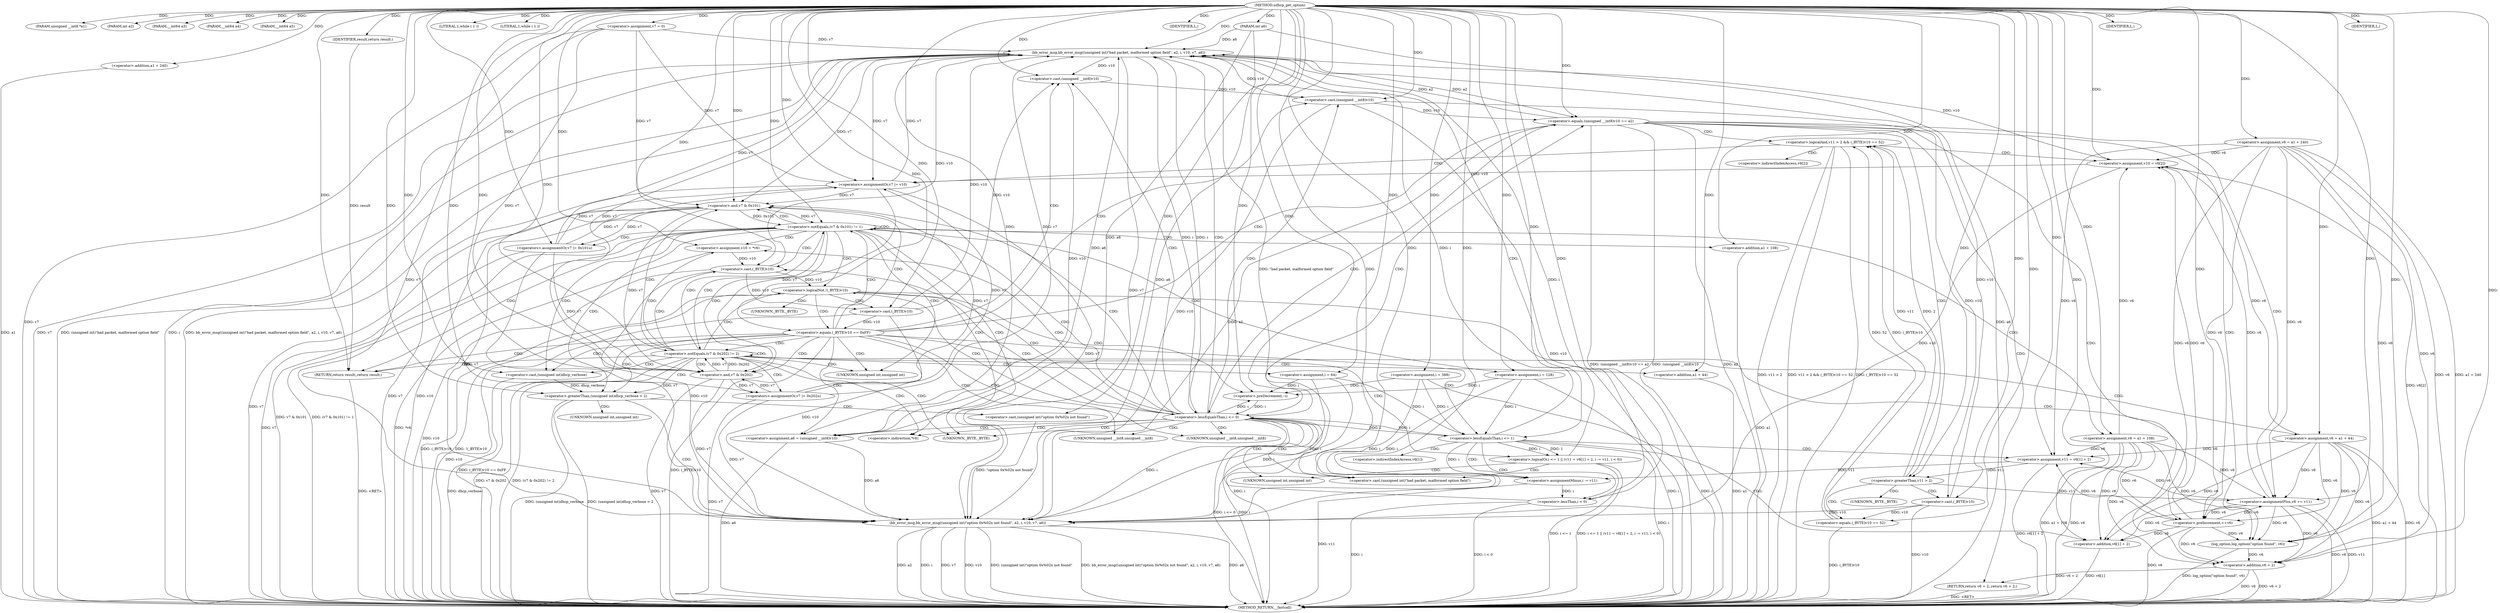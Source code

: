 digraph udhcp_get_option {  
"1000107" [label = "(METHOD,udhcp_get_option)" ]
"1000297" [label = "(METHOD_RETURN,__fastcall)" ]
"1000108" [label = "(PARAM,unsigned __int8 *a1)" ]
"1000109" [label = "(PARAM,int a2)" ]
"1000110" [label = "(PARAM,__int64 a3)" ]
"1000111" [label = "(PARAM,__int64 a4)" ]
"1000112" [label = "(PARAM,__int64 a5)" ]
"1000113" [label = "(PARAM,int a6)" ]
"1000121" [label = "(<operator>.assignment,v6 = a1 + 240)" ]
"1000123" [label = "(<operator>.addition,a1 + 240)" ]
"1000126" [label = "(<operator>.assignment,v7 = 0)" ]
"1000130" [label = "(<operator>.assignment,i = 388)" ]
"1000133" [label = "(<operator>.assignment,i = 64)" ]
"1000138" [label = "(LITERAL,1,while ( 1 ))" ]
"1000141" [label = "(LITERAL,1,while ( 1 ))" ]
"1000143" [label = "(<operator>.assignment,v10 = *v6)" ]
"1000148" [label = "(<operator>.logicalNot,!(_BYTE)v10)" ]
"1000149" [label = "(<operator>.cast,(_BYTE)v10)" ]
"1000153" [label = "(<operator>.preDecrement,--i)" ]
"1000155" [label = "(<operator>.preIncrement,++v6)" ]
"1000159" [label = "(<operator>.equals,(_BYTE)v10 == 0xFF)" ]
"1000160" [label = "(<operator>.cast,(_BYTE)v10)" ]
"1000166" [label = "(<operator>.logicalOr,i <= 1 || (v11 = v6[1] + 2, i -= v11, i < 0))" ]
"1000167" [label = "(<operator>.lessEqualsThan,i <= 1)" ]
"1000171" [label = "(<operator>.assignment,v11 = v6[1] + 2)" ]
"1000173" [label = "(<operator>.addition,v6[1] + 2)" ]
"1000179" [label = "(<operator>.assignmentMinus,i -= v11)" ]
"1000182" [label = "(<operator>.lessThan,i < 0)" ]
"1000187" [label = "(bb_error_msg,bb_error_msg((unsigned int)\"bad packet, malformed option field\", a2, i, v10, v7, a6))" ]
"1000188" [label = "(<operator>.cast,(unsigned int)\"bad packet, malformed option field\")" ]
"1000196" [label = "(IDENTIFIER,L,)" ]
"1000197" [label = "(<operator>.assignment,a6 = (unsigned __int8)v10)" ]
"1000199" [label = "(<operator>.cast,(unsigned __int8)v10)" ]
"1000203" [label = "(<operator>.equals,(unsigned __int8)v10 == a2)" ]
"1000204" [label = "(<operator>.cast,(unsigned __int8)v10)" ]
"1000209" [label = "(log_option,log_option(\"option found\", v6))" ]
"1000212" [label = "(RETURN,return v6 + 2;,return v6 + 2;)" ]
"1000213" [label = "(<operator>.addition,v6 + 2)" ]
"1000217" [label = "(<operator>.logicalAnd,v11 > 2 && (_BYTE)v10 == 52)" ]
"1000218" [label = "(<operator>.greaterThan,v11 > 2)" ]
"1000221" [label = "(<operator>.equals,(_BYTE)v10 == 52)" ]
"1000222" [label = "(<operator>.cast,(_BYTE)v10)" ]
"1000227" [label = "(<operator>.assignment,v10 = v6[2])" ]
"1000232" [label = "(<operators>.assignmentOr,v7 |= v10)" ]
"1000235" [label = "(<operator>.assignmentPlus,v6 += v11)" ]
"1000240" [label = "(<operator>.lessEqualsThan,i <= 0)" ]
"1000245" [label = "(<operator>.notEquals,(v7 & 0x101) != 1)" ]
"1000246" [label = "(<operator>.and,v7 & 0x101)" ]
"1000251" [label = "(<operators>.assignmentOr,v7 |= 0x101u)" ]
"1000254" [label = "(<operator>.assignment,v6 = a1 + 108)" ]
"1000256" [label = "(<operator>.addition,a1 + 108)" ]
"1000259" [label = "(<operator>.assignment,i = 128)" ]
"1000263" [label = "(<operator>.notEquals,(v7 & 0x202) != 2)" ]
"1000264" [label = "(<operator>.and,v7 & 0x202)" ]
"1000269" [label = "(<operators>.assignmentOr,v7 |= 0x202u)" ]
"1000272" [label = "(<operator>.assignment,v6 = a1 + 44)" ]
"1000274" [label = "(<operator>.addition,a1 + 44)" ]
"1000277" [label = "(IDENTIFIER,L,)" ]
"1000279" [label = "(<operator>.greaterThan,(unsigned int)dhcp_verbose > 2)" ]
"1000280" [label = "(<operator>.cast,(unsigned int)dhcp_verbose)" ]
"1000285" [label = "(bb_error_msg,bb_error_msg((unsigned int)\"option 0x%02x not found\", a2, i, v10, v7, a6))" ]
"1000286" [label = "(<operator>.cast,(unsigned int)\"option 0x%02x not found\")" ]
"1000294" [label = "(IDENTIFIER,L,)" ]
"1000295" [label = "(RETURN,return result;,return result;)" ]
"1000296" [label = "(IDENTIFIER,result,return result;)" ]
"1000145" [label = "(<operator>.indirection,*v6)" ]
"1000150" [label = "(UNKNOWN,_BYTE,_BYTE)" ]
"1000161" [label = "(UNKNOWN,_BYTE,_BYTE)" ]
"1000174" [label = "(<operator>.indirectIndexAccess,v6[1])" ]
"1000189" [label = "(UNKNOWN,unsigned int,unsigned int)" ]
"1000200" [label = "(UNKNOWN,unsigned __int8,unsigned __int8)" ]
"1000205" [label = "(UNKNOWN,unsigned __int8,unsigned __int8)" ]
"1000223" [label = "(UNKNOWN,_BYTE,_BYTE)" ]
"1000229" [label = "(<operator>.indirectIndexAccess,v6[2])" ]
"1000281" [label = "(UNKNOWN,unsigned int,unsigned int)" ]
"1000287" [label = "(UNKNOWN,unsigned int,unsigned int)" ]
  "1000212" -> "1000297"  [ label = "DDG: <RET>"] 
  "1000295" -> "1000297"  [ label = "DDG: <RET>"] 
  "1000113" -> "1000297"  [ label = "DDG: a6"] 
  "1000213" -> "1000297"  [ label = "DDG: v6"] 
  "1000285" -> "1000297"  [ label = "DDG: a6"] 
  "1000197" -> "1000297"  [ label = "DDG: a6"] 
  "1000171" -> "1000297"  [ label = "DDG: v6[1] + 2"] 
  "1000259" -> "1000297"  [ label = "DDG: i"] 
  "1000285" -> "1000297"  [ label = "DDG: a2"] 
  "1000179" -> "1000297"  [ label = "DDG: v11"] 
  "1000166" -> "1000297"  [ label = "DDG: i <= 1"] 
  "1000217" -> "1000297"  [ label = "DDG: v11 > 2"] 
  "1000187" -> "1000297"  [ label = "DDG: v7"] 
  "1000126" -> "1000297"  [ label = "DDG: v7"] 
  "1000203" -> "1000297"  [ label = "DDG: (unsigned __int8)v10 == a2"] 
  "1000166" -> "1000297"  [ label = "DDG: i <= 1 || (v11 = v6[1] + 2, i -= v11, i < 0)"] 
  "1000173" -> "1000297"  [ label = "DDG: v6[1]"] 
  "1000123" -> "1000297"  [ label = "DDG: a1"] 
  "1000232" -> "1000297"  [ label = "DDG: v7"] 
  "1000264" -> "1000297"  [ label = "DDG: v7"] 
  "1000121" -> "1000297"  [ label = "DDG: v6"] 
  "1000213" -> "1000297"  [ label = "DDG: v6 + 2"] 
  "1000245" -> "1000297"  [ label = "DDG: v7 & 0x101"] 
  "1000217" -> "1000297"  [ label = "DDG: v11 > 2 && (_BYTE)v10 == 52"] 
  "1000227" -> "1000297"  [ label = "DDG: v6[2]"] 
  "1000285" -> "1000297"  [ label = "DDG: i"] 
  "1000217" -> "1000297"  [ label = "DDG: (_BYTE)v10 == 52"] 
  "1000232" -> "1000297"  [ label = "DDG: v10"] 
  "1000254" -> "1000297"  [ label = "DDG: a1 + 108"] 
  "1000272" -> "1000297"  [ label = "DDG: a1 + 44"] 
  "1000133" -> "1000297"  [ label = "DDG: i"] 
  "1000269" -> "1000297"  [ label = "DDG: v7"] 
  "1000240" -> "1000297"  [ label = "DDG: i"] 
  "1000182" -> "1000297"  [ label = "DDG: i"] 
  "1000285" -> "1000297"  [ label = "DDG: v7"] 
  "1000222" -> "1000297"  [ label = "DDG: v10"] 
  "1000148" -> "1000297"  [ label = "DDG: (_BYTE)v10"] 
  "1000182" -> "1000297"  [ label = "DDG: i < 0"] 
  "1000203" -> "1000297"  [ label = "DDG: (unsigned __int8)v10"] 
  "1000148" -> "1000297"  [ label = "DDG: !(_BYTE)v10"] 
  "1000235" -> "1000297"  [ label = "DDG: v6"] 
  "1000280" -> "1000297"  [ label = "DDG: dhcp_verbose"] 
  "1000246" -> "1000297"  [ label = "DDG: v7"] 
  "1000235" -> "1000297"  [ label = "DDG: v11"] 
  "1000263" -> "1000297"  [ label = "DDG: (v7 & 0x202) != 2"] 
  "1000159" -> "1000297"  [ label = "DDG: (_BYTE)v10 == 0xFF"] 
  "1000254" -> "1000297"  [ label = "DDG: v6"] 
  "1000203" -> "1000297"  [ label = "DDG: a2"] 
  "1000221" -> "1000297"  [ label = "DDG: (_BYTE)v10"] 
  "1000279" -> "1000297"  [ label = "DDG: (unsigned int)dhcp_verbose > 2"] 
  "1000130" -> "1000297"  [ label = "DDG: i"] 
  "1000274" -> "1000297"  [ label = "DDG: a1"] 
  "1000251" -> "1000297"  [ label = "DDG: v7"] 
  "1000285" -> "1000297"  [ label = "DDG: v10"] 
  "1000285" -> "1000297"  [ label = "DDG: (unsigned int)\"option 0x%02x not found\""] 
  "1000209" -> "1000297"  [ label = "DDG: log_option(\"option found\", v6)"] 
  "1000187" -> "1000297"  [ label = "DDG: (unsigned int)\"bad packet, malformed option field\""] 
  "1000256" -> "1000297"  [ label = "DDG: a1"] 
  "1000187" -> "1000297"  [ label = "DDG: i"] 
  "1000279" -> "1000297"  [ label = "DDG: (unsigned int)dhcp_verbose"] 
  "1000155" -> "1000297"  [ label = "DDG: v6"] 
  "1000204" -> "1000297"  [ label = "DDG: v10"] 
  "1000187" -> "1000297"  [ label = "DDG: bb_error_msg((unsigned int)\"bad packet, malformed option field\", a2, i, v10, v7, a6)"] 
  "1000272" -> "1000297"  [ label = "DDG: v6"] 
  "1000263" -> "1000297"  [ label = "DDG: v7 & 0x202"] 
  "1000143" -> "1000297"  [ label = "DDG: *v6"] 
  "1000159" -> "1000297"  [ label = "DDG: (_BYTE)v10"] 
  "1000240" -> "1000297"  [ label = "DDG: i <= 0"] 
  "1000245" -> "1000297"  [ label = "DDG: (v7 & 0x101) != 1"] 
  "1000121" -> "1000297"  [ label = "DDG: a1 + 240"] 
  "1000167" -> "1000297"  [ label = "DDG: i"] 
  "1000160" -> "1000297"  [ label = "DDG: v10"] 
  "1000149" -> "1000297"  [ label = "DDG: v10"] 
  "1000285" -> "1000297"  [ label = "DDG: bb_error_msg((unsigned int)\"option 0x%02x not found\", a2, i, v10, v7, a6)"] 
  "1000107" -> "1000108"  [ label = "DDG: "] 
  "1000107" -> "1000109"  [ label = "DDG: "] 
  "1000107" -> "1000110"  [ label = "DDG: "] 
  "1000107" -> "1000111"  [ label = "DDG: "] 
  "1000107" -> "1000112"  [ label = "DDG: "] 
  "1000107" -> "1000113"  [ label = "DDG: "] 
  "1000107" -> "1000121"  [ label = "DDG: "] 
  "1000107" -> "1000123"  [ label = "DDG: "] 
  "1000107" -> "1000126"  [ label = "DDG: "] 
  "1000107" -> "1000130"  [ label = "DDG: "] 
  "1000107" -> "1000133"  [ label = "DDG: "] 
  "1000107" -> "1000138"  [ label = "DDG: "] 
  "1000107" -> "1000141"  [ label = "DDG: "] 
  "1000107" -> "1000143"  [ label = "DDG: "] 
  "1000149" -> "1000148"  [ label = "DDG: v10"] 
  "1000143" -> "1000149"  [ label = "DDG: v10"] 
  "1000107" -> "1000149"  [ label = "DDG: "] 
  "1000259" -> "1000153"  [ label = "DDG: i"] 
  "1000133" -> "1000153"  [ label = "DDG: i"] 
  "1000240" -> "1000153"  [ label = "DDG: i"] 
  "1000130" -> "1000153"  [ label = "DDG: i"] 
  "1000107" -> "1000153"  [ label = "DDG: "] 
  "1000121" -> "1000155"  [ label = "DDG: v6"] 
  "1000235" -> "1000155"  [ label = "DDG: v6"] 
  "1000254" -> "1000155"  [ label = "DDG: v6"] 
  "1000272" -> "1000155"  [ label = "DDG: v6"] 
  "1000107" -> "1000155"  [ label = "DDG: "] 
  "1000160" -> "1000159"  [ label = "DDG: v10"] 
  "1000149" -> "1000160"  [ label = "DDG: v10"] 
  "1000107" -> "1000160"  [ label = "DDG: "] 
  "1000107" -> "1000159"  [ label = "DDG: "] 
  "1000167" -> "1000166"  [ label = "DDG: i"] 
  "1000167" -> "1000166"  [ label = "DDG: 1"] 
  "1000259" -> "1000167"  [ label = "DDG: i"] 
  "1000133" -> "1000167"  [ label = "DDG: i"] 
  "1000240" -> "1000167"  [ label = "DDG: i"] 
  "1000130" -> "1000167"  [ label = "DDG: i"] 
  "1000107" -> "1000167"  [ label = "DDG: "] 
  "1000121" -> "1000171"  [ label = "DDG: v6"] 
  "1000235" -> "1000171"  [ label = "DDG: v6"] 
  "1000254" -> "1000171"  [ label = "DDG: v6"] 
  "1000155" -> "1000171"  [ label = "DDG: v6"] 
  "1000272" -> "1000171"  [ label = "DDG: v6"] 
  "1000107" -> "1000171"  [ label = "DDG: "] 
  "1000121" -> "1000173"  [ label = "DDG: v6"] 
  "1000235" -> "1000173"  [ label = "DDG: v6"] 
  "1000254" -> "1000173"  [ label = "DDG: v6"] 
  "1000155" -> "1000173"  [ label = "DDG: v6"] 
  "1000272" -> "1000173"  [ label = "DDG: v6"] 
  "1000107" -> "1000173"  [ label = "DDG: "] 
  "1000171" -> "1000179"  [ label = "DDG: v11"] 
  "1000107" -> "1000179"  [ label = "DDG: "] 
  "1000167" -> "1000179"  [ label = "DDG: i"] 
  "1000179" -> "1000182"  [ label = "DDG: i"] 
  "1000107" -> "1000182"  [ label = "DDG: "] 
  "1000188" -> "1000187"  [ label = "DDG: \"bad packet, malformed option field\""] 
  "1000107" -> "1000188"  [ label = "DDG: "] 
  "1000203" -> "1000187"  [ label = "DDG: a2"] 
  "1000107" -> "1000187"  [ label = "DDG: "] 
  "1000167" -> "1000187"  [ label = "DDG: i"] 
  "1000240" -> "1000187"  [ label = "DDG: i"] 
  "1000182" -> "1000187"  [ label = "DDG: i"] 
  "1000222" -> "1000187"  [ label = "DDG: v10"] 
  "1000204" -> "1000187"  [ label = "DDG: v10"] 
  "1000160" -> "1000187"  [ label = "DDG: v10"] 
  "1000149" -> "1000187"  [ label = "DDG: v10"] 
  "1000227" -> "1000187"  [ label = "DDG: v10"] 
  "1000126" -> "1000187"  [ label = "DDG: v7"] 
  "1000232" -> "1000187"  [ label = "DDG: v7"] 
  "1000269" -> "1000187"  [ label = "DDG: v7"] 
  "1000251" -> "1000187"  [ label = "DDG: v7"] 
  "1000197" -> "1000187"  [ label = "DDG: a6"] 
  "1000113" -> "1000187"  [ label = "DDG: a6"] 
  "1000107" -> "1000196"  [ label = "DDG: "] 
  "1000199" -> "1000197"  [ label = "DDG: v10"] 
  "1000113" -> "1000197"  [ label = "DDG: a6"] 
  "1000107" -> "1000197"  [ label = "DDG: "] 
  "1000187" -> "1000199"  [ label = "DDG: v10"] 
  "1000160" -> "1000199"  [ label = "DDG: v10"] 
  "1000107" -> "1000199"  [ label = "DDG: "] 
  "1000204" -> "1000203"  [ label = "DDG: v10"] 
  "1000199" -> "1000204"  [ label = "DDG: v10"] 
  "1000107" -> "1000204"  [ label = "DDG: "] 
  "1000187" -> "1000203"  [ label = "DDG: a2"] 
  "1000107" -> "1000203"  [ label = "DDG: "] 
  "1000107" -> "1000209"  [ label = "DDG: "] 
  "1000121" -> "1000209"  [ label = "DDG: v6"] 
  "1000235" -> "1000209"  [ label = "DDG: v6"] 
  "1000254" -> "1000209"  [ label = "DDG: v6"] 
  "1000155" -> "1000209"  [ label = "DDG: v6"] 
  "1000272" -> "1000209"  [ label = "DDG: v6"] 
  "1000213" -> "1000212"  [ label = "DDG: v6 + 2"] 
  "1000209" -> "1000213"  [ label = "DDG: v6"] 
  "1000107" -> "1000213"  [ label = "DDG: "] 
  "1000121" -> "1000213"  [ label = "DDG: v6"] 
  "1000235" -> "1000213"  [ label = "DDG: v6"] 
  "1000254" -> "1000213"  [ label = "DDG: v6"] 
  "1000155" -> "1000213"  [ label = "DDG: v6"] 
  "1000272" -> "1000213"  [ label = "DDG: v6"] 
  "1000218" -> "1000217"  [ label = "DDG: v11"] 
  "1000218" -> "1000217"  [ label = "DDG: 2"] 
  "1000107" -> "1000218"  [ label = "DDG: "] 
  "1000171" -> "1000218"  [ label = "DDG: v11"] 
  "1000221" -> "1000217"  [ label = "DDG: (_BYTE)v10"] 
  "1000221" -> "1000217"  [ label = "DDG: 52"] 
  "1000222" -> "1000221"  [ label = "DDG: v10"] 
  "1000204" -> "1000222"  [ label = "DDG: v10"] 
  "1000107" -> "1000222"  [ label = "DDG: "] 
  "1000107" -> "1000221"  [ label = "DDG: "] 
  "1000121" -> "1000227"  [ label = "DDG: v6"] 
  "1000235" -> "1000227"  [ label = "DDG: v6"] 
  "1000254" -> "1000227"  [ label = "DDG: v6"] 
  "1000155" -> "1000227"  [ label = "DDG: v6"] 
  "1000272" -> "1000227"  [ label = "DDG: v6"] 
  "1000107" -> "1000227"  [ label = "DDG: "] 
  "1000227" -> "1000232"  [ label = "DDG: v10"] 
  "1000107" -> "1000232"  [ label = "DDG: "] 
  "1000187" -> "1000232"  [ label = "DDG: v7"] 
  "1000126" -> "1000232"  [ label = "DDG: v7"] 
  "1000269" -> "1000232"  [ label = "DDG: v7"] 
  "1000251" -> "1000232"  [ label = "DDG: v7"] 
  "1000218" -> "1000235"  [ label = "DDG: v11"] 
  "1000107" -> "1000235"  [ label = "DDG: "] 
  "1000121" -> "1000235"  [ label = "DDG: v6"] 
  "1000254" -> "1000235"  [ label = "DDG: v6"] 
  "1000155" -> "1000235"  [ label = "DDG: v6"] 
  "1000272" -> "1000235"  [ label = "DDG: v6"] 
  "1000182" -> "1000240"  [ label = "DDG: i"] 
  "1000187" -> "1000240"  [ label = "DDG: i"] 
  "1000153" -> "1000240"  [ label = "DDG: i"] 
  "1000167" -> "1000240"  [ label = "DDG: i"] 
  "1000107" -> "1000240"  [ label = "DDG: "] 
  "1000246" -> "1000245"  [ label = "DDG: v7"] 
  "1000246" -> "1000245"  [ label = "DDG: 0x101"] 
  "1000187" -> "1000246"  [ label = "DDG: v7"] 
  "1000126" -> "1000246"  [ label = "DDG: v7"] 
  "1000232" -> "1000246"  [ label = "DDG: v7"] 
  "1000269" -> "1000246"  [ label = "DDG: v7"] 
  "1000251" -> "1000246"  [ label = "DDG: v7"] 
  "1000107" -> "1000246"  [ label = "DDG: "] 
  "1000107" -> "1000245"  [ label = "DDG: "] 
  "1000107" -> "1000251"  [ label = "DDG: "] 
  "1000246" -> "1000251"  [ label = "DDG: v7"] 
  "1000107" -> "1000254"  [ label = "DDG: "] 
  "1000107" -> "1000256"  [ label = "DDG: "] 
  "1000107" -> "1000259"  [ label = "DDG: "] 
  "1000264" -> "1000263"  [ label = "DDG: v7"] 
  "1000264" -> "1000263"  [ label = "DDG: 0x202"] 
  "1000187" -> "1000264"  [ label = "DDG: v7"] 
  "1000126" -> "1000264"  [ label = "DDG: v7"] 
  "1000232" -> "1000264"  [ label = "DDG: v7"] 
  "1000269" -> "1000264"  [ label = "DDG: v7"] 
  "1000246" -> "1000264"  [ label = "DDG: v7"] 
  "1000251" -> "1000264"  [ label = "DDG: v7"] 
  "1000107" -> "1000264"  [ label = "DDG: "] 
  "1000107" -> "1000263"  [ label = "DDG: "] 
  "1000107" -> "1000269"  [ label = "DDG: "] 
  "1000264" -> "1000269"  [ label = "DDG: v7"] 
  "1000107" -> "1000272"  [ label = "DDG: "] 
  "1000107" -> "1000274"  [ label = "DDG: "] 
  "1000107" -> "1000277"  [ label = "DDG: "] 
  "1000280" -> "1000279"  [ label = "DDG: dhcp_verbose"] 
  "1000107" -> "1000280"  [ label = "DDG: "] 
  "1000107" -> "1000279"  [ label = "DDG: "] 
  "1000286" -> "1000285"  [ label = "DDG: \"option 0x%02x not found\""] 
  "1000107" -> "1000286"  [ label = "DDG: "] 
  "1000203" -> "1000285"  [ label = "DDG: a2"] 
  "1000107" -> "1000285"  [ label = "DDG: "] 
  "1000259" -> "1000285"  [ label = "DDG: i"] 
  "1000133" -> "1000285"  [ label = "DDG: i"] 
  "1000240" -> "1000285"  [ label = "DDG: i"] 
  "1000130" -> "1000285"  [ label = "DDG: i"] 
  "1000222" -> "1000285"  [ label = "DDG: v10"] 
  "1000204" -> "1000285"  [ label = "DDG: v10"] 
  "1000160" -> "1000285"  [ label = "DDG: v10"] 
  "1000149" -> "1000285"  [ label = "DDG: v10"] 
  "1000227" -> "1000285"  [ label = "DDG: v10"] 
  "1000187" -> "1000285"  [ label = "DDG: v7"] 
  "1000126" -> "1000285"  [ label = "DDG: v7"] 
  "1000232" -> "1000285"  [ label = "DDG: v7"] 
  "1000264" -> "1000285"  [ label = "DDG: v7"] 
  "1000269" -> "1000285"  [ label = "DDG: v7"] 
  "1000246" -> "1000285"  [ label = "DDG: v7"] 
  "1000251" -> "1000285"  [ label = "DDG: v7"] 
  "1000197" -> "1000285"  [ label = "DDG: a6"] 
  "1000113" -> "1000285"  [ label = "DDG: a6"] 
  "1000107" -> "1000294"  [ label = "DDG: "] 
  "1000296" -> "1000295"  [ label = "DDG: result"] 
  "1000107" -> "1000295"  [ label = "DDG: "] 
  "1000107" -> "1000296"  [ label = "DDG: "] 
  "1000148" -> "1000161"  [ label = "CDG: "] 
  "1000148" -> "1000240"  [ label = "CDG: "] 
  "1000148" -> "1000160"  [ label = "CDG: "] 
  "1000148" -> "1000159"  [ label = "CDG: "] 
  "1000148" -> "1000155"  [ label = "CDG: "] 
  "1000148" -> "1000153"  [ label = "CDG: "] 
  "1000159" -> "1000167"  [ label = "CDG: "] 
  "1000159" -> "1000166"  [ label = "CDG: "] 
  "1000159" -> "1000205"  [ label = "CDG: "] 
  "1000159" -> "1000204"  [ label = "CDG: "] 
  "1000159" -> "1000203"  [ label = "CDG: "] 
  "1000159" -> "1000200"  [ label = "CDG: "] 
  "1000159" -> "1000199"  [ label = "CDG: "] 
  "1000159" -> "1000197"  [ label = "CDG: "] 
  "1000159" -> "1000246"  [ label = "CDG: "] 
  "1000159" -> "1000245"  [ label = "CDG: "] 
  "1000159" -> "1000264"  [ label = "CDG: "] 
  "1000159" -> "1000263"  [ label = "CDG: "] 
  "1000159" -> "1000281"  [ label = "CDG: "] 
  "1000159" -> "1000280"  [ label = "CDG: "] 
  "1000159" -> "1000279"  [ label = "CDG: "] 
  "1000159" -> "1000295"  [ label = "CDG: "] 
  "1000166" -> "1000189"  [ label = "CDG: "] 
  "1000166" -> "1000188"  [ label = "CDG: "] 
  "1000166" -> "1000187"  [ label = "CDG: "] 
  "1000167" -> "1000174"  [ label = "CDG: "] 
  "1000167" -> "1000173"  [ label = "CDG: "] 
  "1000167" -> "1000171"  [ label = "CDG: "] 
  "1000167" -> "1000182"  [ label = "CDG: "] 
  "1000167" -> "1000179"  [ label = "CDG: "] 
  "1000203" -> "1000218"  [ label = "CDG: "] 
  "1000203" -> "1000217"  [ label = "CDG: "] 
  "1000203" -> "1000213"  [ label = "CDG: "] 
  "1000203" -> "1000212"  [ label = "CDG: "] 
  "1000203" -> "1000209"  [ label = "CDG: "] 
  "1000203" -> "1000240"  [ label = "CDG: "] 
  "1000203" -> "1000235"  [ label = "CDG: "] 
  "1000217" -> "1000232"  [ label = "CDG: "] 
  "1000217" -> "1000229"  [ label = "CDG: "] 
  "1000217" -> "1000227"  [ label = "CDG: "] 
  "1000218" -> "1000223"  [ label = "CDG: "] 
  "1000218" -> "1000222"  [ label = "CDG: "] 
  "1000218" -> "1000221"  [ label = "CDG: "] 
  "1000240" -> "1000189"  [ label = "CDG: "] 
  "1000240" -> "1000188"  [ label = "CDG: "] 
  "1000240" -> "1000187"  [ label = "CDG: "] 
  "1000240" -> "1000205"  [ label = "CDG: "] 
  "1000240" -> "1000204"  [ label = "CDG: "] 
  "1000240" -> "1000203"  [ label = "CDG: "] 
  "1000240" -> "1000200"  [ label = "CDG: "] 
  "1000240" -> "1000199"  [ label = "CDG: "] 
  "1000240" -> "1000197"  [ label = "CDG: "] 
  "1000240" -> "1000246"  [ label = "CDG: "] 
  "1000240" -> "1000245"  [ label = "CDG: "] 
  "1000240" -> "1000143"  [ label = "CDG: "] 
  "1000240" -> "1000150"  [ label = "CDG: "] 
  "1000240" -> "1000149"  [ label = "CDG: "] 
  "1000240" -> "1000148"  [ label = "CDG: "] 
  "1000240" -> "1000145"  [ label = "CDG: "] 
  "1000245" -> "1000256"  [ label = "CDG: "] 
  "1000245" -> "1000254"  [ label = "CDG: "] 
  "1000245" -> "1000251"  [ label = "CDG: "] 
  "1000245" -> "1000259"  [ label = "CDG: "] 
  "1000245" -> "1000264"  [ label = "CDG: "] 
  "1000245" -> "1000263"  [ label = "CDG: "] 
  "1000245" -> "1000281"  [ label = "CDG: "] 
  "1000245" -> "1000280"  [ label = "CDG: "] 
  "1000245" -> "1000279"  [ label = "CDG: "] 
  "1000245" -> "1000295"  [ label = "CDG: "] 
  "1000245" -> "1000246"  [ label = "CDG: "] 
  "1000245" -> "1000245"  [ label = "CDG: "] 
  "1000245" -> "1000143"  [ label = "CDG: "] 
  "1000245" -> "1000150"  [ label = "CDG: "] 
  "1000245" -> "1000149"  [ label = "CDG: "] 
  "1000245" -> "1000148"  [ label = "CDG: "] 
  "1000245" -> "1000145"  [ label = "CDG: "] 
  "1000263" -> "1000272"  [ label = "CDG: "] 
  "1000263" -> "1000269"  [ label = "CDG: "] 
  "1000263" -> "1000281"  [ label = "CDG: "] 
  "1000263" -> "1000280"  [ label = "CDG: "] 
  "1000263" -> "1000279"  [ label = "CDG: "] 
  "1000263" -> "1000274"  [ label = "CDG: "] 
  "1000263" -> "1000295"  [ label = "CDG: "] 
  "1000263" -> "1000133"  [ label = "CDG: "] 
  "1000263" -> "1000264"  [ label = "CDG: "] 
  "1000263" -> "1000263"  [ label = "CDG: "] 
  "1000263" -> "1000246"  [ label = "CDG: "] 
  "1000263" -> "1000245"  [ label = "CDG: "] 
  "1000263" -> "1000143"  [ label = "CDG: "] 
  "1000263" -> "1000150"  [ label = "CDG: "] 
  "1000263" -> "1000149"  [ label = "CDG: "] 
  "1000263" -> "1000148"  [ label = "CDG: "] 
  "1000263" -> "1000145"  [ label = "CDG: "] 
  "1000279" -> "1000287"  [ label = "CDG: "] 
  "1000279" -> "1000286"  [ label = "CDG: "] 
  "1000279" -> "1000285"  [ label = "CDG: "] 
}
